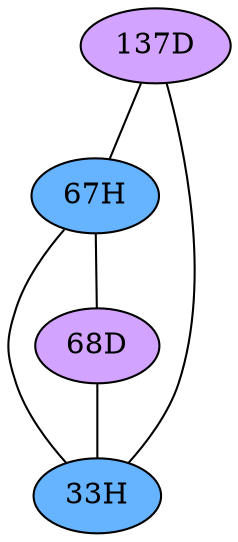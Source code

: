 // The Round Table
graph {
	"137D" [fillcolor="#D3A4FF" style=radial]
	"67H" [fillcolor="#66B3FF" style=radial]
	"137D" -- "67H" [penwidth=1]
	"137D" [fillcolor="#D3A4FF" style=radial]
	"33H" [fillcolor="#66B3FF" style=radial]
	"137D" -- "33H" [penwidth=1]
	"67H" [fillcolor="#66B3FF" style=radial]
	"68D" [fillcolor="#D3A4FF" style=radial]
	"67H" -- "68D" [penwidth=1]
	"67H" [fillcolor="#66B3FF" style=radial]
	"33H" [fillcolor="#66B3FF" style=radial]
	"67H" -- "33H" [penwidth=1]
	"68D" [fillcolor="#D3A4FF" style=radial]
	"33H" [fillcolor="#66B3FF" style=radial]
	"68D" -- "33H" [penwidth=1]
}
